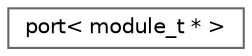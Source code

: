 digraph "Graphical Class Hierarchy"
{
 // LATEX_PDF_SIZE
  bgcolor="transparent";
  edge [fontname=Helvetica,fontsize=10,labelfontname=Helvetica,labelfontsize=10];
  node [fontname=Helvetica,fontsize=10,shape=box,height=0.2,width=0.4];
  rankdir="LR";
  Node0 [id="Node000000",label="port\< module_t * \>",height=0.2,width=0.4,color="grey40", fillcolor="white", style="filled",URL="$structport_3_01module__t_01_5_01_4.html",tooltip=" "];
}
